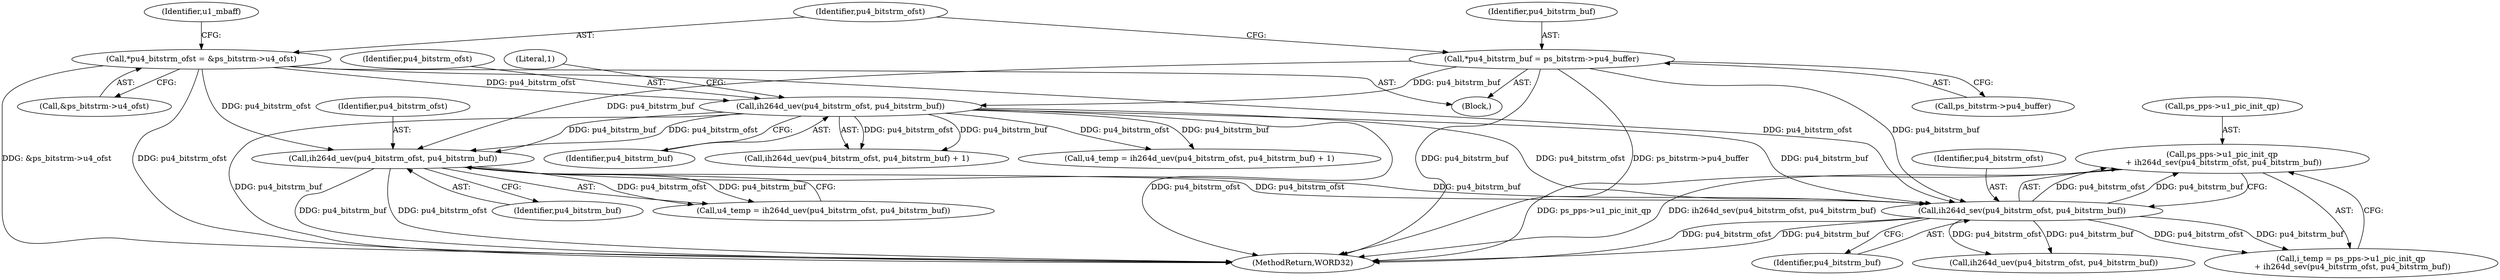 digraph "0_Android_943323f1d9d3dd5c2634deb26cbe72343ca6b3db_2@pointer" {
"1000772" [label="(Call,ps_pps->u1_pic_init_qp\n + ih264d_sev(pu4_bitstrm_ofst, pu4_bitstrm_buf))"];
"1000776" [label="(Call,ih264d_sev(pu4_bitstrm_ofst, pu4_bitstrm_buf))"];
"1000750" [label="(Call,ih264d_uev(pu4_bitstrm_ofst, pu4_bitstrm_buf))"];
"1000147" [label="(Call,*pu4_bitstrm_ofst = &ps_bitstrm->u4_ofst)"];
"1000261" [label="(Call,ih264d_uev(pu4_bitstrm_ofst, pu4_bitstrm_buf))"];
"1000141" [label="(Call,*pu4_bitstrm_buf = ps_bitstrm->pu4_buffer)"];
"1000142" [label="(Identifier,pu4_bitstrm_buf)"];
"1000263" [label="(Identifier,pu4_bitstrm_buf)"];
"1001025" [label="(MethodReturn,WORD32)"];
"1000748" [label="(Call,u4_temp = ih264d_uev(pu4_bitstrm_ofst, pu4_bitstrm_buf))"];
"1000750" [label="(Call,ih264d_uev(pu4_bitstrm_ofst, pu4_bitstrm_buf))"];
"1000777" [label="(Identifier,pu4_bitstrm_ofst)"];
"1000776" [label="(Call,ih264d_sev(pu4_bitstrm_ofst, pu4_bitstrm_buf))"];
"1000778" [label="(Identifier,pu4_bitstrm_buf)"];
"1000147" [label="(Call,*pu4_bitstrm_ofst = &ps_bitstrm->u4_ofst)"];
"1000261" [label="(Call,ih264d_uev(pu4_bitstrm_ofst, pu4_bitstrm_buf))"];
"1000773" [label="(Call,ps_pps->u1_pic_init_qp)"];
"1000770" [label="(Call,i_temp = ps_pps->u1_pic_init_qp\n + ih264d_sev(pu4_bitstrm_ofst, pu4_bitstrm_buf))"];
"1000141" [label="(Call,*pu4_bitstrm_buf = ps_bitstrm->pu4_buffer)"];
"1000815" [label="(Call,ih264d_uev(pu4_bitstrm_ofst, pu4_bitstrm_buf))"];
"1000155" [label="(Identifier,u1_mbaff)"];
"1000260" [label="(Call,ih264d_uev(pu4_bitstrm_ofst, pu4_bitstrm_buf) + 1)"];
"1000149" [label="(Call,&ps_bitstrm->u4_ofst)"];
"1000772" [label="(Call,ps_pps->u1_pic_init_qp\n + ih264d_sev(pu4_bitstrm_ofst, pu4_bitstrm_buf))"];
"1000143" [label="(Call,ps_bitstrm->pu4_buffer)"];
"1000264" [label="(Literal,1)"];
"1000262" [label="(Identifier,pu4_bitstrm_ofst)"];
"1000121" [label="(Block,)"];
"1000752" [label="(Identifier,pu4_bitstrm_buf)"];
"1000751" [label="(Identifier,pu4_bitstrm_ofst)"];
"1000148" [label="(Identifier,pu4_bitstrm_ofst)"];
"1000258" [label="(Call,u4_temp = ih264d_uev(pu4_bitstrm_ofst, pu4_bitstrm_buf) + 1)"];
"1000772" -> "1000770"  [label="AST: "];
"1000772" -> "1000776"  [label="CFG: "];
"1000773" -> "1000772"  [label="AST: "];
"1000776" -> "1000772"  [label="AST: "];
"1000770" -> "1000772"  [label="CFG: "];
"1000772" -> "1001025"  [label="DDG: ps_pps->u1_pic_init_qp"];
"1000772" -> "1001025"  [label="DDG: ih264d_sev(pu4_bitstrm_ofst, pu4_bitstrm_buf)"];
"1000776" -> "1000772"  [label="DDG: pu4_bitstrm_ofst"];
"1000776" -> "1000772"  [label="DDG: pu4_bitstrm_buf"];
"1000776" -> "1000778"  [label="CFG: "];
"1000777" -> "1000776"  [label="AST: "];
"1000778" -> "1000776"  [label="AST: "];
"1000776" -> "1001025"  [label="DDG: pu4_bitstrm_ofst"];
"1000776" -> "1001025"  [label="DDG: pu4_bitstrm_buf"];
"1000776" -> "1000770"  [label="DDG: pu4_bitstrm_ofst"];
"1000776" -> "1000770"  [label="DDG: pu4_bitstrm_buf"];
"1000750" -> "1000776"  [label="DDG: pu4_bitstrm_ofst"];
"1000750" -> "1000776"  [label="DDG: pu4_bitstrm_buf"];
"1000147" -> "1000776"  [label="DDG: pu4_bitstrm_ofst"];
"1000261" -> "1000776"  [label="DDG: pu4_bitstrm_ofst"];
"1000261" -> "1000776"  [label="DDG: pu4_bitstrm_buf"];
"1000141" -> "1000776"  [label="DDG: pu4_bitstrm_buf"];
"1000776" -> "1000815"  [label="DDG: pu4_bitstrm_ofst"];
"1000776" -> "1000815"  [label="DDG: pu4_bitstrm_buf"];
"1000750" -> "1000748"  [label="AST: "];
"1000750" -> "1000752"  [label="CFG: "];
"1000751" -> "1000750"  [label="AST: "];
"1000752" -> "1000750"  [label="AST: "];
"1000748" -> "1000750"  [label="CFG: "];
"1000750" -> "1001025"  [label="DDG: pu4_bitstrm_ofst"];
"1000750" -> "1001025"  [label="DDG: pu4_bitstrm_buf"];
"1000750" -> "1000748"  [label="DDG: pu4_bitstrm_ofst"];
"1000750" -> "1000748"  [label="DDG: pu4_bitstrm_buf"];
"1000147" -> "1000750"  [label="DDG: pu4_bitstrm_ofst"];
"1000261" -> "1000750"  [label="DDG: pu4_bitstrm_ofst"];
"1000261" -> "1000750"  [label="DDG: pu4_bitstrm_buf"];
"1000141" -> "1000750"  [label="DDG: pu4_bitstrm_buf"];
"1000147" -> "1000121"  [label="AST: "];
"1000147" -> "1000149"  [label="CFG: "];
"1000148" -> "1000147"  [label="AST: "];
"1000149" -> "1000147"  [label="AST: "];
"1000155" -> "1000147"  [label="CFG: "];
"1000147" -> "1001025"  [label="DDG: &ps_bitstrm->u4_ofst"];
"1000147" -> "1001025"  [label="DDG: pu4_bitstrm_ofst"];
"1000147" -> "1000261"  [label="DDG: pu4_bitstrm_ofst"];
"1000261" -> "1000260"  [label="AST: "];
"1000261" -> "1000263"  [label="CFG: "];
"1000262" -> "1000261"  [label="AST: "];
"1000263" -> "1000261"  [label="AST: "];
"1000264" -> "1000261"  [label="CFG: "];
"1000261" -> "1001025"  [label="DDG: pu4_bitstrm_buf"];
"1000261" -> "1001025"  [label="DDG: pu4_bitstrm_ofst"];
"1000261" -> "1000258"  [label="DDG: pu4_bitstrm_ofst"];
"1000261" -> "1000258"  [label="DDG: pu4_bitstrm_buf"];
"1000261" -> "1000260"  [label="DDG: pu4_bitstrm_ofst"];
"1000261" -> "1000260"  [label="DDG: pu4_bitstrm_buf"];
"1000141" -> "1000261"  [label="DDG: pu4_bitstrm_buf"];
"1000141" -> "1000121"  [label="AST: "];
"1000141" -> "1000143"  [label="CFG: "];
"1000142" -> "1000141"  [label="AST: "];
"1000143" -> "1000141"  [label="AST: "];
"1000148" -> "1000141"  [label="CFG: "];
"1000141" -> "1001025"  [label="DDG: pu4_bitstrm_buf"];
"1000141" -> "1001025"  [label="DDG: ps_bitstrm->pu4_buffer"];
}
